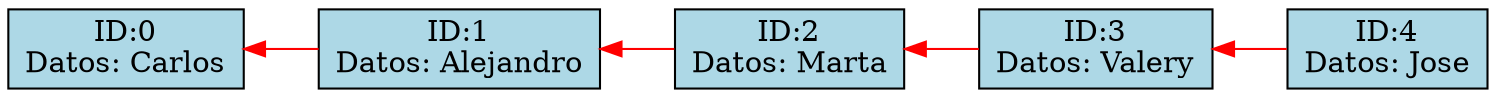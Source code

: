 digraph Cola{
 edge[color = Red, dir=back];
splines=line;
rankdir=LR
node[shape= record, style=filled, fillcolor=lightblue, height= .1];
node0[label="ID:0\nDatos: Carlos "];
node1[label="ID:1\nDatos: Alejandro "];
node2[label="ID:2\nDatos: Marta "];
node3[label="ID:3\nDatos: Valery "];
node4[label="ID:4\nDatos: Jose "];
node0->node1;
node1->node2;
node2->node3;
node3->node4;

}